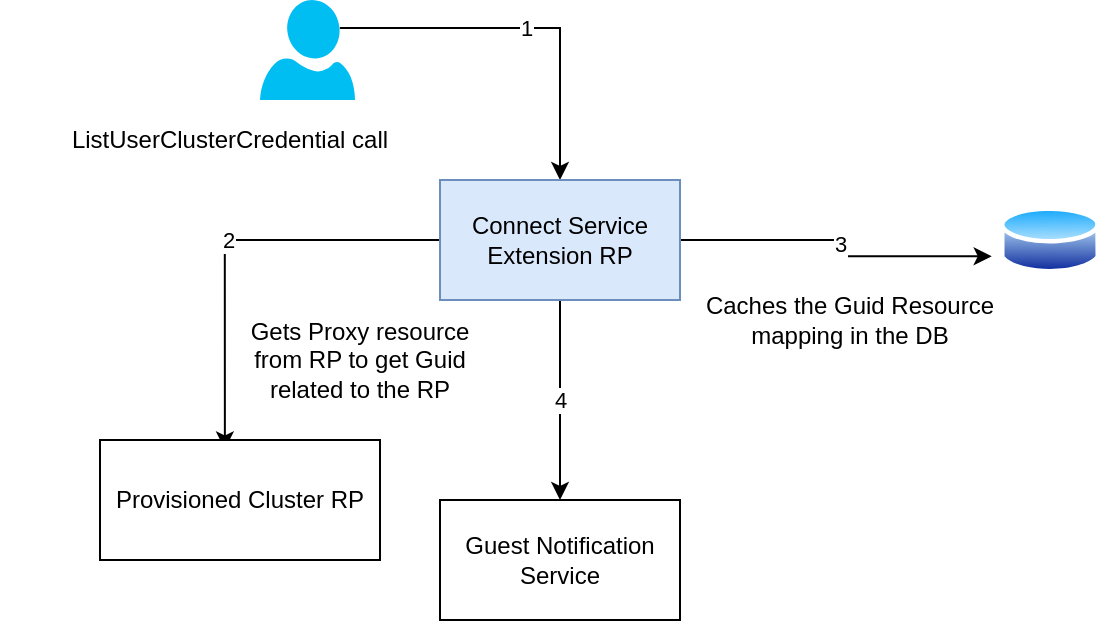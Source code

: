 <mxfile version="14.9.3" type="github">
  <diagram id="0yDypCE00KNv0DB515z5" name="Page-1">
    <mxGraphModel dx="929" dy="633" grid="1" gridSize="10" guides="1" tooltips="1" connect="1" arrows="1" fold="1" page="1" pageScale="1" pageWidth="850" pageHeight="1100" math="0" shadow="0">
      <root>
        <mxCell id="0" />
        <mxCell id="1" parent="0" />
        <mxCell id="ODlsJCGl1Rqe9jJ2PEgp-5" value="1" style="edgeStyle=orthogonalEdgeStyle;rounded=0;orthogonalLoop=1;jettySize=auto;html=1;exitX=0.84;exitY=0.28;exitDx=0;exitDy=0;exitPerimeter=0;entryX=0.5;entryY=0;entryDx=0;entryDy=0;" edge="1" parent="1" source="ODlsJCGl1Rqe9jJ2PEgp-1" target="ODlsJCGl1Rqe9jJ2PEgp-4">
          <mxGeometry relative="1" as="geometry" />
        </mxCell>
        <mxCell id="ODlsJCGl1Rqe9jJ2PEgp-1" value="" style="verticalLabelPosition=bottom;html=1;verticalAlign=top;align=center;strokeColor=none;fillColor=#00BEF2;shape=mxgraph.azure.user;" vertex="1" parent="1">
          <mxGeometry x="140" y="90" width="47.5" height="50" as="geometry" />
        </mxCell>
        <mxCell id="ODlsJCGl1Rqe9jJ2PEgp-8" value="2" style="edgeStyle=orthogonalEdgeStyle;rounded=0;orthogonalLoop=1;jettySize=auto;html=1;exitX=0;exitY=0.5;exitDx=0;exitDy=0;entryX=0.446;entryY=0.079;entryDx=0;entryDy=0;entryPerimeter=0;" edge="1" parent="1" source="ODlsJCGl1Rqe9jJ2PEgp-4" target="ODlsJCGl1Rqe9jJ2PEgp-6">
          <mxGeometry relative="1" as="geometry" />
        </mxCell>
        <mxCell id="ODlsJCGl1Rqe9jJ2PEgp-12" value="3" style="edgeStyle=orthogonalEdgeStyle;rounded=0;orthogonalLoop=1;jettySize=auto;html=1;exitX=1;exitY=0.5;exitDx=0;exitDy=0;entryX=-0.083;entryY=0.72;entryDx=0;entryDy=0;entryPerimeter=0;" edge="1" parent="1" source="ODlsJCGl1Rqe9jJ2PEgp-4" target="ODlsJCGl1Rqe9jJ2PEgp-11">
          <mxGeometry relative="1" as="geometry" />
        </mxCell>
        <mxCell id="ODlsJCGl1Rqe9jJ2PEgp-17" value="4" style="edgeStyle=orthogonalEdgeStyle;rounded=0;orthogonalLoop=1;jettySize=auto;html=1;exitX=0.5;exitY=1;exitDx=0;exitDy=0;entryX=0.5;entryY=0;entryDx=0;entryDy=0;" edge="1" parent="1" source="ODlsJCGl1Rqe9jJ2PEgp-4" target="ODlsJCGl1Rqe9jJ2PEgp-16">
          <mxGeometry relative="1" as="geometry" />
        </mxCell>
        <mxCell id="ODlsJCGl1Rqe9jJ2PEgp-4" value="Connect Service Extension RP" style="rounded=0;whiteSpace=wrap;html=1;fillColor=#dae8fc;strokeColor=#6c8ebf;" vertex="1" parent="1">
          <mxGeometry x="230" y="180" width="120" height="60" as="geometry" />
        </mxCell>
        <mxCell id="ODlsJCGl1Rqe9jJ2PEgp-6" value="Provisioned Cluster RP" style="rounded=0;whiteSpace=wrap;html=1;" vertex="1" parent="1">
          <mxGeometry x="60" y="310" width="140" height="60" as="geometry" />
        </mxCell>
        <mxCell id="ODlsJCGl1Rqe9jJ2PEgp-7" value="ListUserClusterCredential call" style="text;html=1;strokeColor=none;fillColor=none;align=center;verticalAlign=middle;whiteSpace=wrap;rounded=0;" vertex="1" parent="1">
          <mxGeometry x="10" y="150" width="230" height="20" as="geometry" />
        </mxCell>
        <mxCell id="ODlsJCGl1Rqe9jJ2PEgp-9" value="Gets Proxy resource from RP to get Guid related to the RP" style="text;html=1;strokeColor=none;fillColor=none;align=center;verticalAlign=middle;whiteSpace=wrap;rounded=0;" vertex="1" parent="1">
          <mxGeometry x="130" y="230" width="120" height="80" as="geometry" />
        </mxCell>
        <mxCell id="ODlsJCGl1Rqe9jJ2PEgp-11" value="" style="aspect=fixed;perimeter=ellipsePerimeter;html=1;align=center;shadow=0;dashed=0;spacingTop=3;image;image=img/lib/active_directory/database.svg;" vertex="1" parent="1">
          <mxGeometry x="510" y="191.5" width="50" height="37" as="geometry" />
        </mxCell>
        <mxCell id="ODlsJCGl1Rqe9jJ2PEgp-15" value="Caches the Guid Resource mapping in the DB" style="text;html=1;strokeColor=none;fillColor=none;align=center;verticalAlign=middle;whiteSpace=wrap;rounded=0;" vertex="1" parent="1">
          <mxGeometry x="340" y="240" width="190" height="20" as="geometry" />
        </mxCell>
        <mxCell id="ODlsJCGl1Rqe9jJ2PEgp-16" value="Guest Notification Service" style="rounded=0;whiteSpace=wrap;html=1;" vertex="1" parent="1">
          <mxGeometry x="230" y="340" width="120" height="60" as="geometry" />
        </mxCell>
      </root>
    </mxGraphModel>
  </diagram>
</mxfile>
